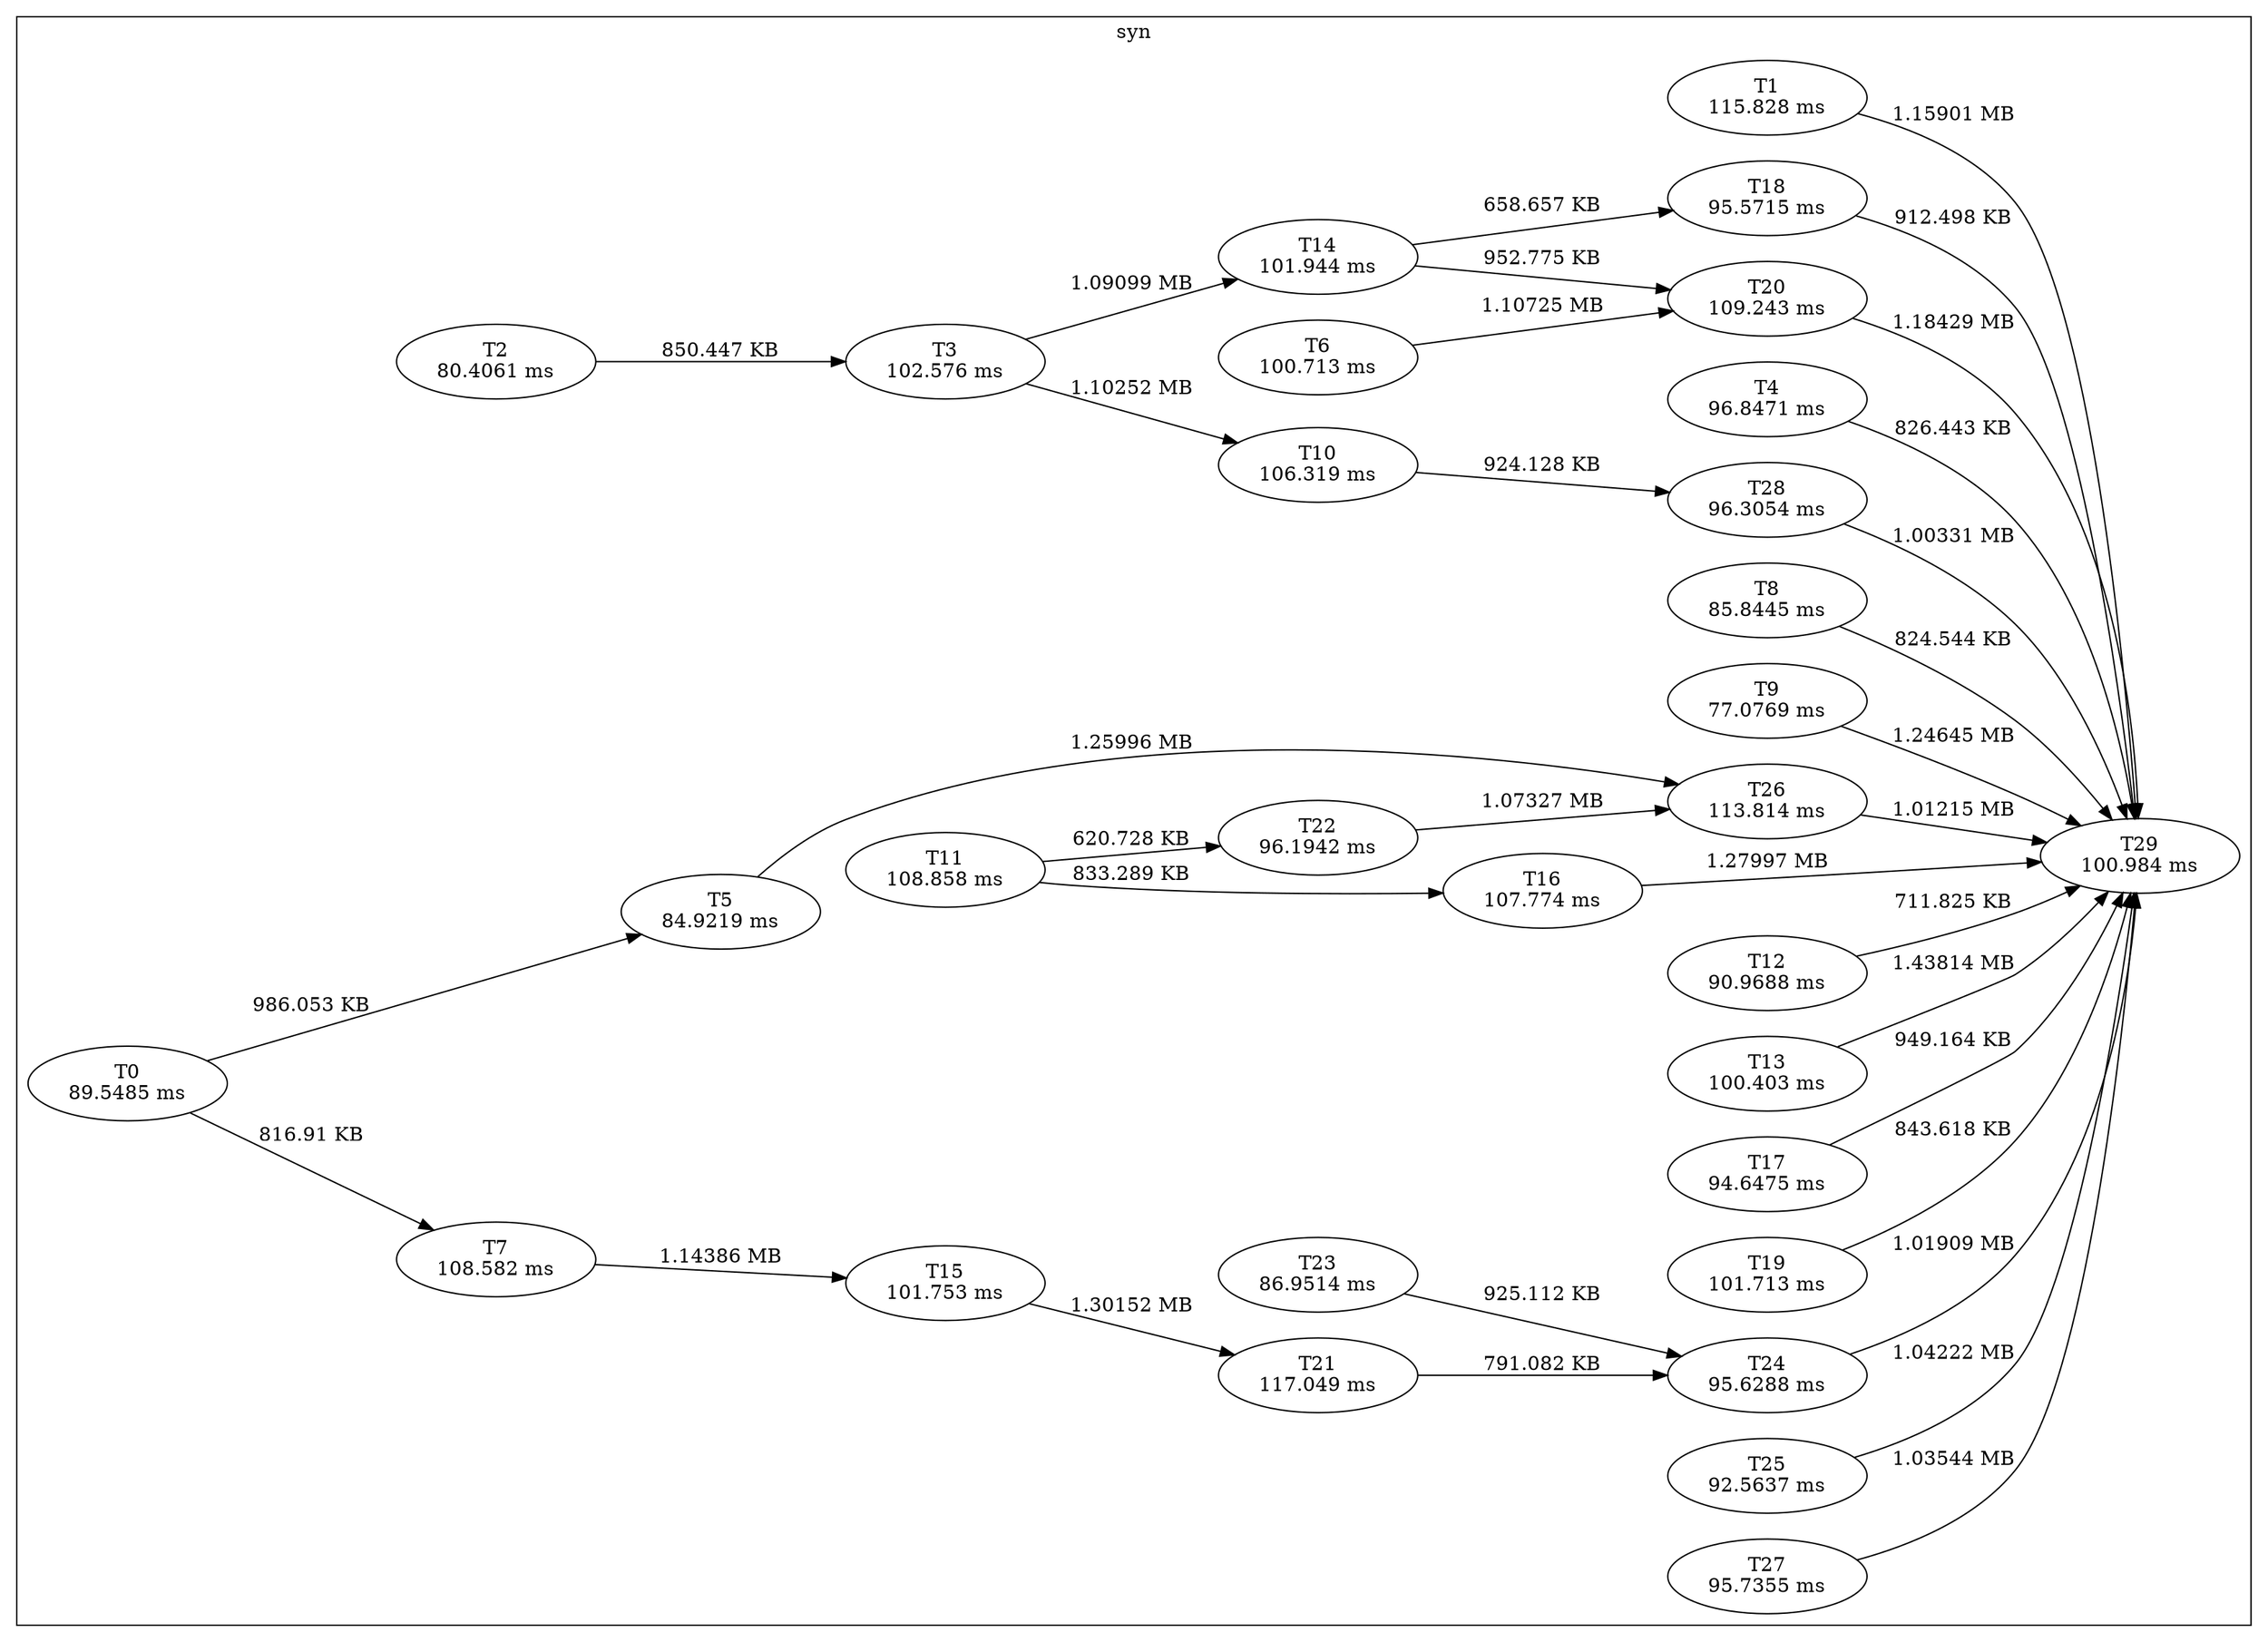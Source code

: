 digraph W0{
rankdir="LR"
subgraph cluster_0{
label="syn"
    T0x0 [label=<T0<BR />89.5485 ms>];
    T0x1 [label=<T1<BR />115.828 ms>];
    T0x2 [label=<T2<BR />80.4061 ms>];
    T0x3 [label=<T3<BR />102.576 ms>];
    T0x4 [label=<T4<BR />96.8471 ms>];
    T0x5 [label=<T5<BR />84.9219 ms>];
    T0x6 [label=<T6<BR />100.713 ms>];
    T0x7 [label=<T7<BR />108.582 ms>];
    T0x8 [label=<T8<BR />85.8445 ms>];
    T0x9 [label=<T9<BR />77.0769 ms>];
    T0x10 [label=<T10<BR />106.319 ms>];
    T0x11 [label=<T11<BR />108.858 ms>];
    T0x12 [label=<T12<BR />90.9688 ms>];
    T0x13 [label=<T13<BR />100.403 ms>];
    T0x14 [label=<T14<BR />101.944 ms>];
    T0x15 [label=<T15<BR />101.753 ms>];
    T0x16 [label=<T16<BR />107.774 ms>];
    T0x17 [label=<T17<BR />94.6475 ms>];
    T0x18 [label=<T18<BR />95.5715 ms>];
    T0x19 [label=<T19<BR />101.713 ms>];
    T0x20 [label=<T20<BR />109.243 ms>];
    T0x21 [label=<T21<BR />117.049 ms>];
    T0x22 [label=<T22<BR />96.1942 ms>];
    T0x23 [label=<T23<BR />86.9514 ms>];
    T0x24 [label=<T24<BR />95.6288 ms>];
    T0x25 [label=<T25<BR />92.5637 ms>];
    T0x26 [label=<T26<BR />113.814 ms>];
    T0x27 [label=<T27<BR />95.7355 ms>];
    T0x28 [label=<T28<BR />96.3054 ms>];
    T0x29 [label=<T29<BR />100.984 ms>];
    T0x0 -> T0x5 [label=<986.053 KB>]
    T0x0 -> T0x7 [label=<816.91 KB>]
    T0x1 -> T0x29 [label=<1.15901 MB>]
    T0x2 -> T0x3 [label=<850.447 KB>]
    T0x3 -> T0x10 [label=<1.10252 MB>]
    T0x3 -> T0x14 [label=<1.09099 MB>]
    T0x4 -> T0x29 [label=<826.443 KB>]
    T0x5 -> T0x26 [label=<1.25996 MB>]
    T0x6 -> T0x20 [label=<1.10725 MB>]
    T0x7 -> T0x15 [label=<1.14386 MB>]
    T0x8 -> T0x29 [label=<824.544 KB>]
    T0x9 -> T0x29 [label=<1.24645 MB>]
    T0x10 -> T0x28 [label=<924.128 KB>]
    T0x11 -> T0x16 [label=<833.289 KB>]
    T0x11 -> T0x22 [label=<620.728 KB>]
    T0x12 -> T0x29 [label=<711.825 KB>]
    T0x13 -> T0x29 [label=<1.43814 MB>]
    T0x14 -> T0x18 [label=<658.657 KB>]
    T0x14 -> T0x20 [label=<952.775 KB>]
    T0x15 -> T0x21 [label=<1.30152 MB>]
    T0x16 -> T0x29 [label=<1.27997 MB>]
    T0x17 -> T0x29 [label=<949.164 KB>]
    T0x18 -> T0x29 [label=<912.498 KB>]
    T0x19 -> T0x29 [label=<843.618 KB>]
    T0x20 -> T0x29 [label=<1.18429 MB>]
    T0x21 -> T0x24 [label=<791.082 KB>]
    T0x22 -> T0x26 [label=<1.07327 MB>]
    T0x23 -> T0x24 [label=<925.112 KB>]
    T0x24 -> T0x29 [label=<1.01909 MB>]
    T0x25 -> T0x29 [label=<1.04222 MB>]
    T0x26 -> T0x29 [label=<1.01215 MB>]
    T0x27 -> T0x29 [label=<1.03544 MB>]
    T0x28 -> T0x29 [label=<1.00331 MB>]
}
}
